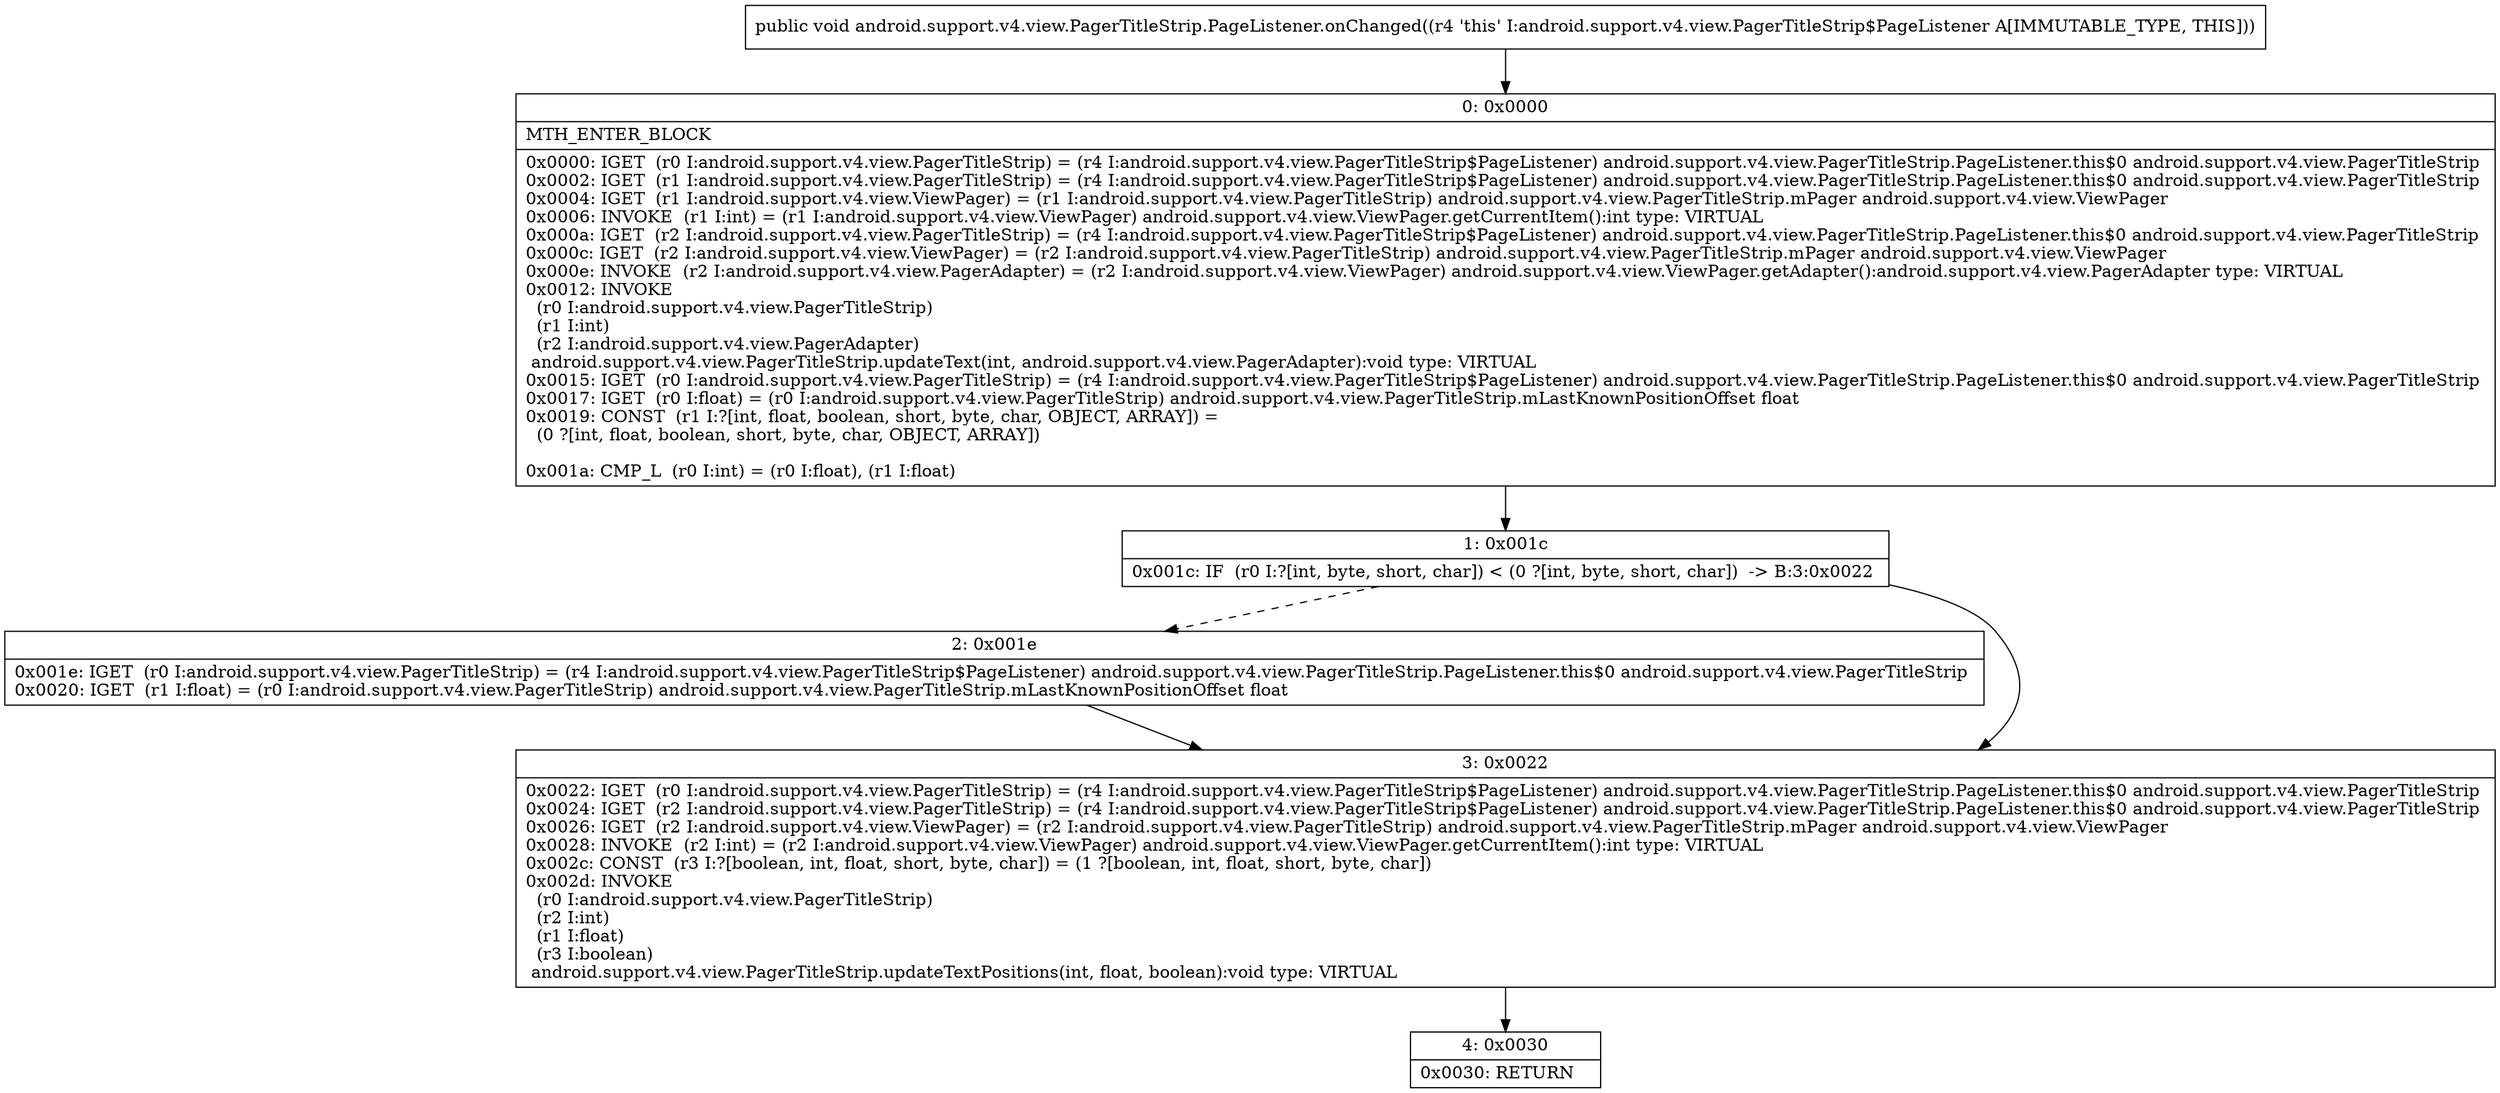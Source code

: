 digraph "CFG forandroid.support.v4.view.PagerTitleStrip.PageListener.onChanged()V" {
Node_0 [shape=record,label="{0\:\ 0x0000|MTH_ENTER_BLOCK\l|0x0000: IGET  (r0 I:android.support.v4.view.PagerTitleStrip) = (r4 I:android.support.v4.view.PagerTitleStrip$PageListener) android.support.v4.view.PagerTitleStrip.PageListener.this$0 android.support.v4.view.PagerTitleStrip \l0x0002: IGET  (r1 I:android.support.v4.view.PagerTitleStrip) = (r4 I:android.support.v4.view.PagerTitleStrip$PageListener) android.support.v4.view.PagerTitleStrip.PageListener.this$0 android.support.v4.view.PagerTitleStrip \l0x0004: IGET  (r1 I:android.support.v4.view.ViewPager) = (r1 I:android.support.v4.view.PagerTitleStrip) android.support.v4.view.PagerTitleStrip.mPager android.support.v4.view.ViewPager \l0x0006: INVOKE  (r1 I:int) = (r1 I:android.support.v4.view.ViewPager) android.support.v4.view.ViewPager.getCurrentItem():int type: VIRTUAL \l0x000a: IGET  (r2 I:android.support.v4.view.PagerTitleStrip) = (r4 I:android.support.v4.view.PagerTitleStrip$PageListener) android.support.v4.view.PagerTitleStrip.PageListener.this$0 android.support.v4.view.PagerTitleStrip \l0x000c: IGET  (r2 I:android.support.v4.view.ViewPager) = (r2 I:android.support.v4.view.PagerTitleStrip) android.support.v4.view.PagerTitleStrip.mPager android.support.v4.view.ViewPager \l0x000e: INVOKE  (r2 I:android.support.v4.view.PagerAdapter) = (r2 I:android.support.v4.view.ViewPager) android.support.v4.view.ViewPager.getAdapter():android.support.v4.view.PagerAdapter type: VIRTUAL \l0x0012: INVOKE  \l  (r0 I:android.support.v4.view.PagerTitleStrip)\l  (r1 I:int)\l  (r2 I:android.support.v4.view.PagerAdapter)\l android.support.v4.view.PagerTitleStrip.updateText(int, android.support.v4.view.PagerAdapter):void type: VIRTUAL \l0x0015: IGET  (r0 I:android.support.v4.view.PagerTitleStrip) = (r4 I:android.support.v4.view.PagerTitleStrip$PageListener) android.support.v4.view.PagerTitleStrip.PageListener.this$0 android.support.v4.view.PagerTitleStrip \l0x0017: IGET  (r0 I:float) = (r0 I:android.support.v4.view.PagerTitleStrip) android.support.v4.view.PagerTitleStrip.mLastKnownPositionOffset float \l0x0019: CONST  (r1 I:?[int, float, boolean, short, byte, char, OBJECT, ARRAY]) = \l  (0 ?[int, float, boolean, short, byte, char, OBJECT, ARRAY])\l \l0x001a: CMP_L  (r0 I:int) = (r0 I:float), (r1 I:float) \l}"];
Node_1 [shape=record,label="{1\:\ 0x001c|0x001c: IF  (r0 I:?[int, byte, short, char]) \< (0 ?[int, byte, short, char])  \-\> B:3:0x0022 \l}"];
Node_2 [shape=record,label="{2\:\ 0x001e|0x001e: IGET  (r0 I:android.support.v4.view.PagerTitleStrip) = (r4 I:android.support.v4.view.PagerTitleStrip$PageListener) android.support.v4.view.PagerTitleStrip.PageListener.this$0 android.support.v4.view.PagerTitleStrip \l0x0020: IGET  (r1 I:float) = (r0 I:android.support.v4.view.PagerTitleStrip) android.support.v4.view.PagerTitleStrip.mLastKnownPositionOffset float \l}"];
Node_3 [shape=record,label="{3\:\ 0x0022|0x0022: IGET  (r0 I:android.support.v4.view.PagerTitleStrip) = (r4 I:android.support.v4.view.PagerTitleStrip$PageListener) android.support.v4.view.PagerTitleStrip.PageListener.this$0 android.support.v4.view.PagerTitleStrip \l0x0024: IGET  (r2 I:android.support.v4.view.PagerTitleStrip) = (r4 I:android.support.v4.view.PagerTitleStrip$PageListener) android.support.v4.view.PagerTitleStrip.PageListener.this$0 android.support.v4.view.PagerTitleStrip \l0x0026: IGET  (r2 I:android.support.v4.view.ViewPager) = (r2 I:android.support.v4.view.PagerTitleStrip) android.support.v4.view.PagerTitleStrip.mPager android.support.v4.view.ViewPager \l0x0028: INVOKE  (r2 I:int) = (r2 I:android.support.v4.view.ViewPager) android.support.v4.view.ViewPager.getCurrentItem():int type: VIRTUAL \l0x002c: CONST  (r3 I:?[boolean, int, float, short, byte, char]) = (1 ?[boolean, int, float, short, byte, char]) \l0x002d: INVOKE  \l  (r0 I:android.support.v4.view.PagerTitleStrip)\l  (r2 I:int)\l  (r1 I:float)\l  (r3 I:boolean)\l android.support.v4.view.PagerTitleStrip.updateTextPositions(int, float, boolean):void type: VIRTUAL \l}"];
Node_4 [shape=record,label="{4\:\ 0x0030|0x0030: RETURN   \l}"];
MethodNode[shape=record,label="{public void android.support.v4.view.PagerTitleStrip.PageListener.onChanged((r4 'this' I:android.support.v4.view.PagerTitleStrip$PageListener A[IMMUTABLE_TYPE, THIS])) }"];
MethodNode -> Node_0;
Node_0 -> Node_1;
Node_1 -> Node_2[style=dashed];
Node_1 -> Node_3;
Node_2 -> Node_3;
Node_3 -> Node_4;
}

